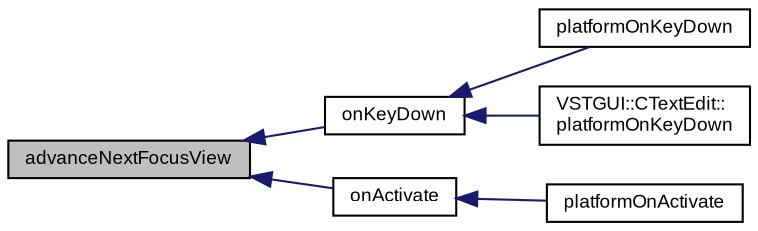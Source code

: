 digraph "advanceNextFocusView"
{
  bgcolor="transparent";
  edge [fontname="Arial",fontsize="9",labelfontname="Arial",labelfontsize="9"];
  node [fontname="Arial",fontsize="9",shape=record];
  rankdir="LR";
  Node1 [label="advanceNextFocusView",height=0.2,width=0.4,color="black", fillcolor="grey75", style="filled" fontcolor="black"];
  Node1 -> Node2 [dir="back",color="midnightblue",fontsize="9",style="solid",fontname="Arial"];
  Node2 [label="onKeyDown",height=0.2,width=0.4,color="black",URL="$class_v_s_t_g_u_i_1_1_c_frame.html#ab3e92822dfb33fc98af5cc4d4d65768d",tooltip="called if a key down event occurs and this view has focus "];
  Node2 -> Node3 [dir="back",color="midnightblue",fontsize="9",style="solid",fontname="Arial"];
  Node3 [label="platformOnKeyDown",height=0.2,width=0.4,color="black",URL="$class_v_s_t_g_u_i_1_1_c_frame.html#aadc463bebcfcce932306475d35f75d64"];
  Node2 -> Node4 [dir="back",color="midnightblue",fontsize="9",style="solid",fontname="Arial"];
  Node4 [label="VSTGUI::CTextEdit::\lplatformOnKeyDown",height=0.2,width=0.4,color="black",URL="$class_v_s_t_g_u_i_1_1_c_text_edit.html#a6fe3b1173ddcfc768a77a358ea46698f"];
  Node1 -> Node5 [dir="back",color="midnightblue",fontsize="9",style="solid",fontname="Arial"];
  Node5 [label="onActivate",height=0.2,width=0.4,color="black",URL="$class_v_s_t_g_u_i_1_1_c_frame.html#aa5f22633746119816576e24fa9698978",tooltip="called when the platform view/window is activated/deactivated "];
  Node5 -> Node6 [dir="back",color="midnightblue",fontsize="9",style="solid",fontname="Arial"];
  Node6 [label="platformOnActivate",height=0.2,width=0.4,color="black",URL="$class_v_s_t_g_u_i_1_1_c_frame.html#ae32a34c72cf4bcd0fb350b1a54929d37"];
}
